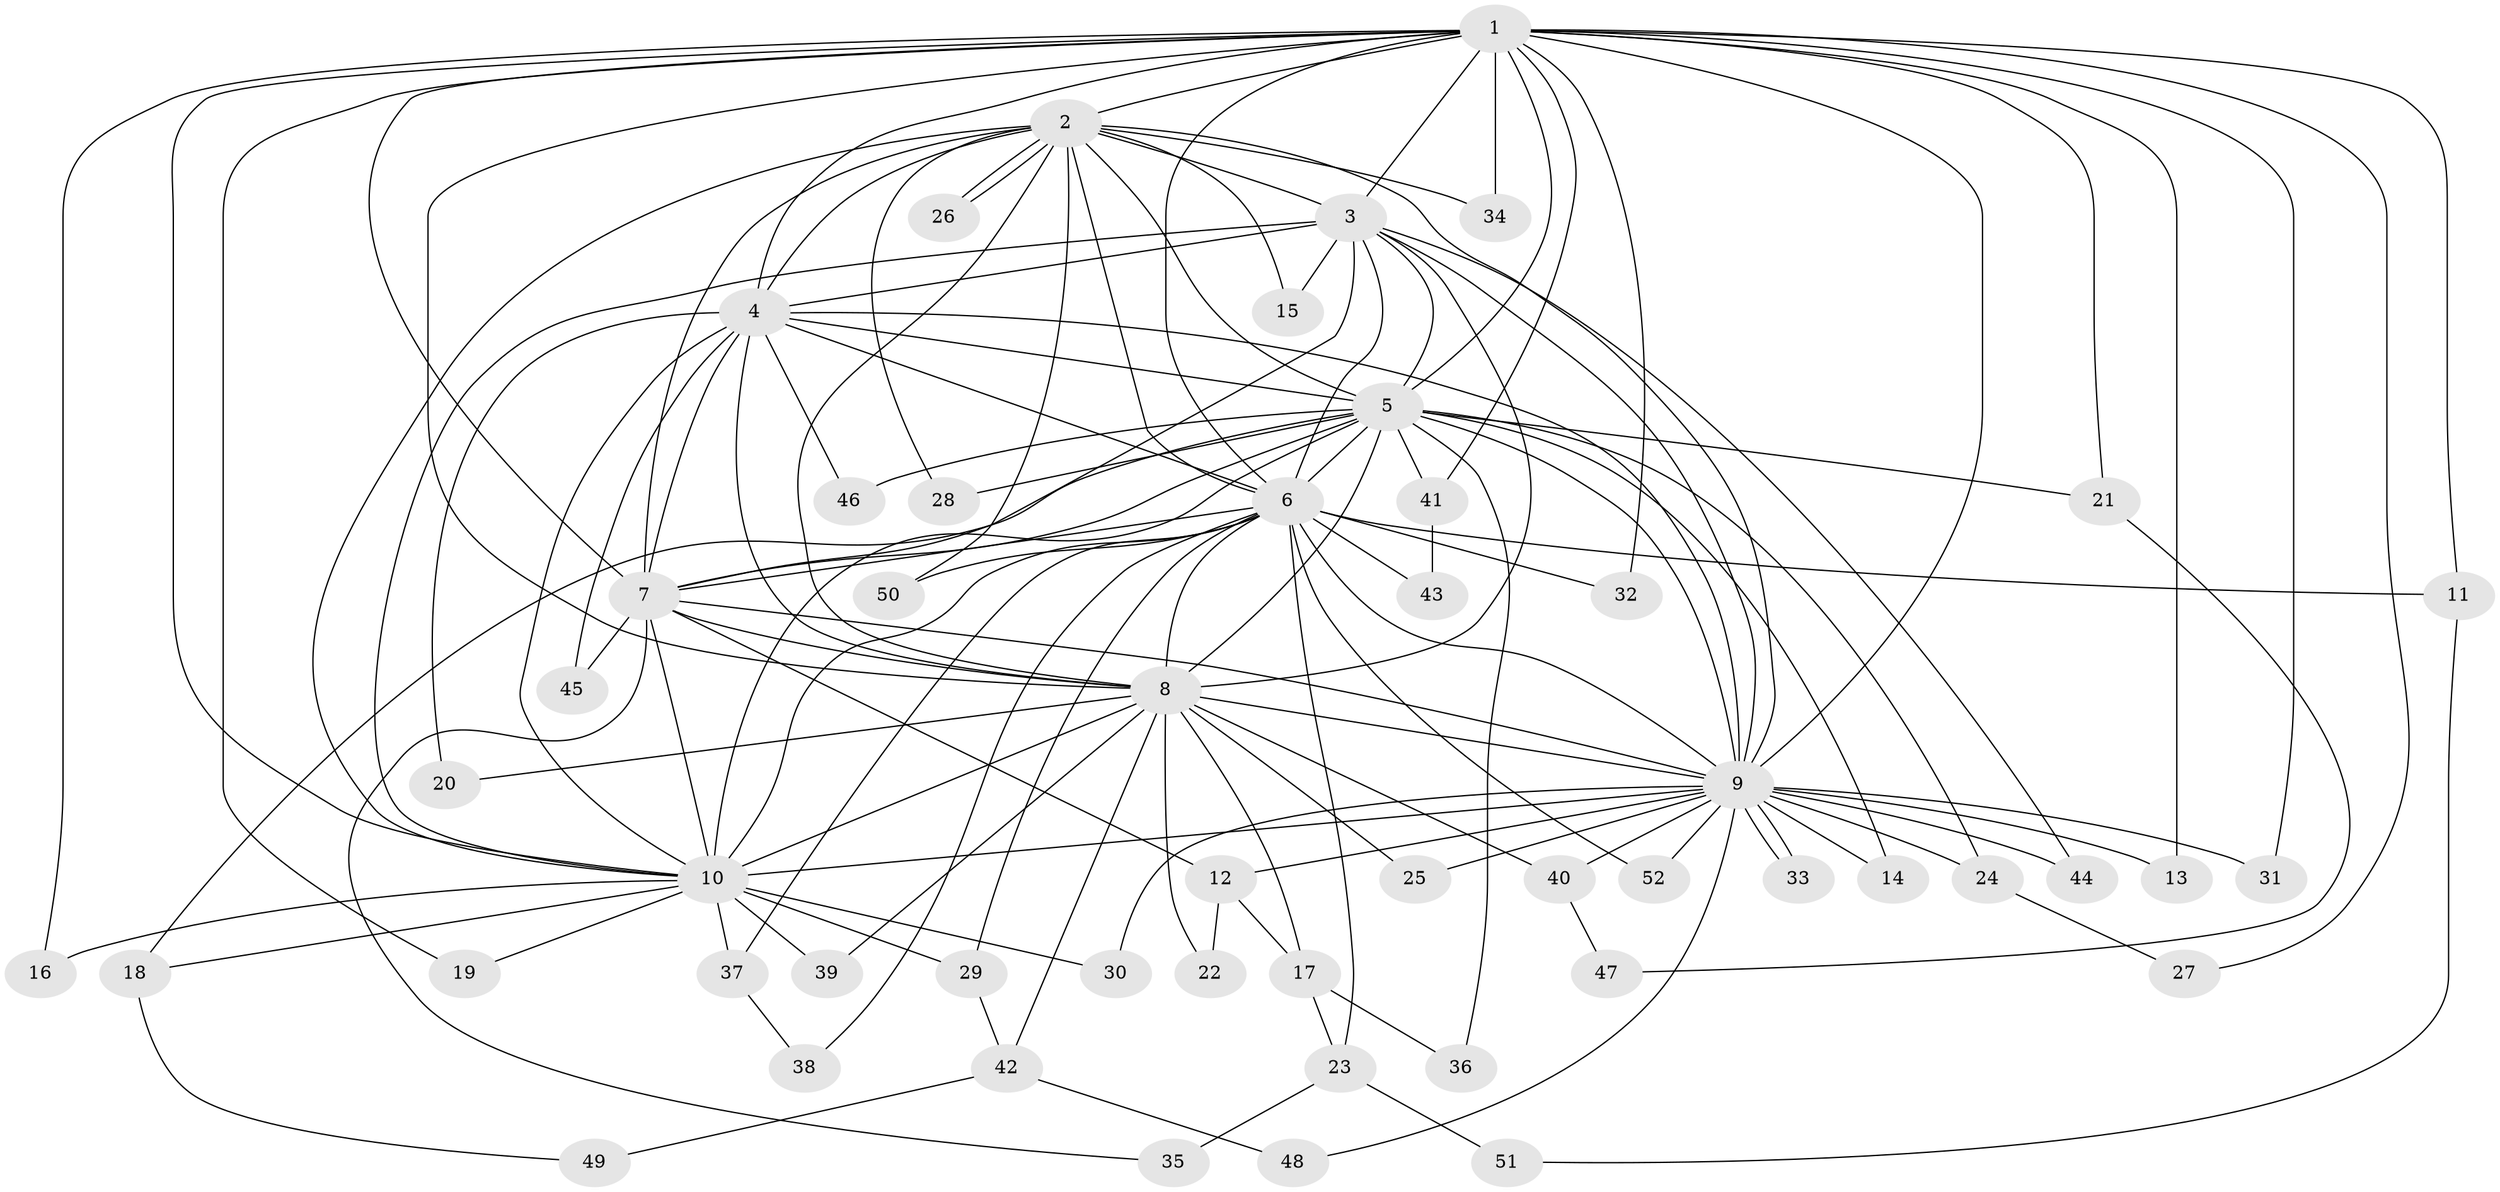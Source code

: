 // coarse degree distribution, {18: 0.05555555555555555, 13: 0.027777777777777776, 9: 0.027777777777777776, 12: 0.05555555555555555, 15: 0.1111111111111111, 3: 0.1111111111111111, 4: 0.08333333333333333, 2: 0.4722222222222222, 5: 0.027777777777777776, 1: 0.027777777777777776}
// Generated by graph-tools (version 1.1) at 2025/17/03/04/25 18:17:36]
// undirected, 52 vertices, 129 edges
graph export_dot {
graph [start="1"]
  node [color=gray90,style=filled];
  1;
  2;
  3;
  4;
  5;
  6;
  7;
  8;
  9;
  10;
  11;
  12;
  13;
  14;
  15;
  16;
  17;
  18;
  19;
  20;
  21;
  22;
  23;
  24;
  25;
  26;
  27;
  28;
  29;
  30;
  31;
  32;
  33;
  34;
  35;
  36;
  37;
  38;
  39;
  40;
  41;
  42;
  43;
  44;
  45;
  46;
  47;
  48;
  49;
  50;
  51;
  52;
  1 -- 2;
  1 -- 3;
  1 -- 4;
  1 -- 5;
  1 -- 6;
  1 -- 7;
  1 -- 8;
  1 -- 9;
  1 -- 10;
  1 -- 11;
  1 -- 13;
  1 -- 16;
  1 -- 19;
  1 -- 21;
  1 -- 27;
  1 -- 31;
  1 -- 32;
  1 -- 34;
  1 -- 41;
  2 -- 3;
  2 -- 4;
  2 -- 5;
  2 -- 6;
  2 -- 7;
  2 -- 8;
  2 -- 9;
  2 -- 10;
  2 -- 15;
  2 -- 26;
  2 -- 26;
  2 -- 28;
  2 -- 34;
  2 -- 50;
  3 -- 4;
  3 -- 5;
  3 -- 6;
  3 -- 7;
  3 -- 8;
  3 -- 9;
  3 -- 10;
  3 -- 15;
  3 -- 44;
  4 -- 5;
  4 -- 6;
  4 -- 7;
  4 -- 8;
  4 -- 9;
  4 -- 10;
  4 -- 20;
  4 -- 45;
  4 -- 46;
  5 -- 6;
  5 -- 7;
  5 -- 8;
  5 -- 9;
  5 -- 10;
  5 -- 14;
  5 -- 18;
  5 -- 21;
  5 -- 24;
  5 -- 28;
  5 -- 36;
  5 -- 41;
  5 -- 46;
  6 -- 7;
  6 -- 8;
  6 -- 9;
  6 -- 10;
  6 -- 11;
  6 -- 23;
  6 -- 29;
  6 -- 32;
  6 -- 37;
  6 -- 38;
  6 -- 43;
  6 -- 50;
  6 -- 52;
  7 -- 8;
  7 -- 9;
  7 -- 10;
  7 -- 12;
  7 -- 35;
  7 -- 45;
  8 -- 9;
  8 -- 10;
  8 -- 17;
  8 -- 20;
  8 -- 22;
  8 -- 25;
  8 -- 39;
  8 -- 40;
  8 -- 42;
  9 -- 10;
  9 -- 12;
  9 -- 13;
  9 -- 14;
  9 -- 24;
  9 -- 25;
  9 -- 30;
  9 -- 31;
  9 -- 33;
  9 -- 33;
  9 -- 40;
  9 -- 44;
  9 -- 48;
  9 -- 52;
  10 -- 16;
  10 -- 18;
  10 -- 19;
  10 -- 29;
  10 -- 30;
  10 -- 37;
  10 -- 39;
  11 -- 51;
  12 -- 17;
  12 -- 22;
  17 -- 23;
  17 -- 36;
  18 -- 49;
  21 -- 47;
  23 -- 35;
  23 -- 51;
  24 -- 27;
  29 -- 42;
  37 -- 38;
  40 -- 47;
  41 -- 43;
  42 -- 48;
  42 -- 49;
}
